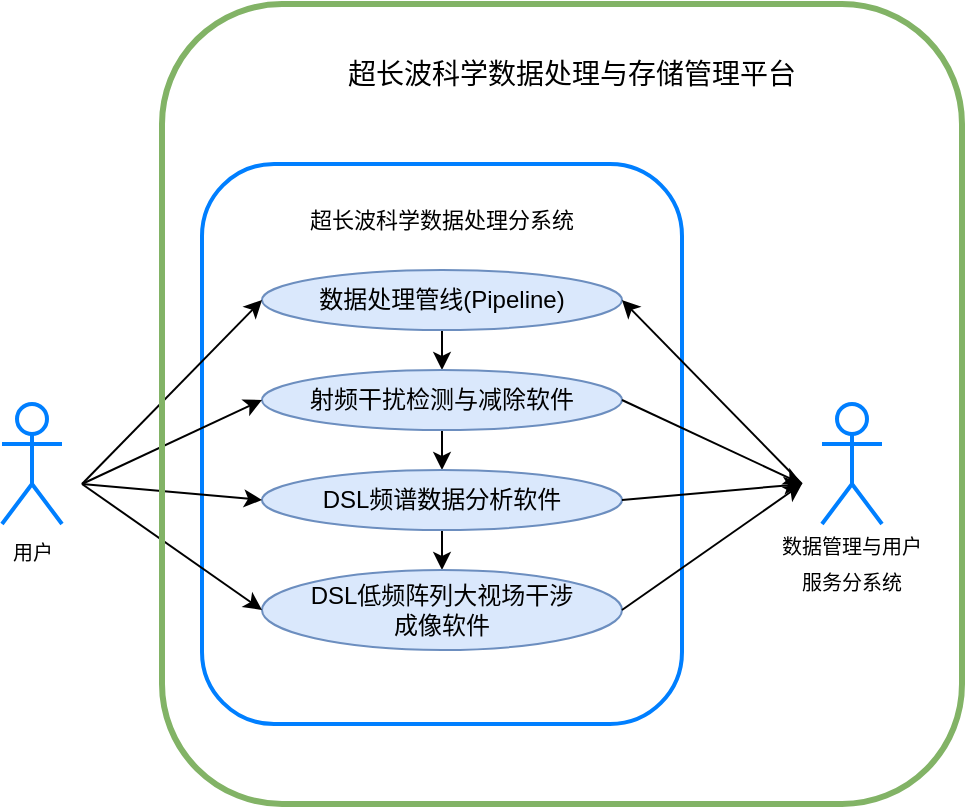 <mxfile version="26.0.5">
  <diagram name="Page-1" id="bOVUaEaNjyVzjH5R86AD">
    <mxGraphModel dx="1050" dy="643" grid="1" gridSize="10" guides="1" tooltips="1" connect="1" arrows="1" fold="1" page="1" pageScale="1" pageWidth="850" pageHeight="1100" math="0" shadow="0">
      <root>
        <mxCell id="0" />
        <mxCell id="1" parent="0" />
        <mxCell id="DycGgh1v0Zbwr9p_19RP-1" value="&lt;font style=&quot;font-size: 10px;&quot;&gt;用户&lt;/font&gt;" style="shape=umlActor;verticalLabelPosition=bottom;verticalAlign=top;html=1;outlineConnect=0;fillColor=none;strokeColor=#007FFF;strokeWidth=2;" vertex="1" parent="1">
          <mxGeometry x="140" y="260" width="30" height="60" as="geometry" />
        </mxCell>
        <mxCell id="DycGgh1v0Zbwr9p_19RP-2" value="" style="rounded=1;whiteSpace=wrap;html=1;fillColor=none;strokeColor=#007FFF;strokeWidth=2;" vertex="1" parent="1">
          <mxGeometry x="240" y="140" width="240" height="280" as="geometry" />
        </mxCell>
        <mxCell id="DycGgh1v0Zbwr9p_19RP-3" value="&lt;span style=&quot;text-align: start; font-family: DengXian;&quot; lang=&quot;ZH-CN&quot;&gt;&lt;font style=&quot;font-size: 11px;&quot;&gt;超长波科学数据处理分系统&lt;/font&gt;&lt;/span&gt;&lt;span style=&quot;text-align: start;&quot;&gt;&lt;/span&gt;" style="text;html=1;align=center;verticalAlign=middle;whiteSpace=wrap;rounded=0;fontSize=10;" vertex="1" parent="1">
          <mxGeometry x="280" y="153" width="160" height="30" as="geometry" />
        </mxCell>
        <mxCell id="DycGgh1v0Zbwr9p_19RP-4" style="edgeStyle=orthogonalEdgeStyle;rounded=0;orthogonalLoop=1;jettySize=auto;html=1;exitX=0.5;exitY=1;exitDx=0;exitDy=0;entryX=0.5;entryY=0;entryDx=0;entryDy=0;" edge="1" parent="1" source="DycGgh1v0Zbwr9p_19RP-5" target="DycGgh1v0Zbwr9p_19RP-7">
          <mxGeometry relative="1" as="geometry" />
        </mxCell>
        <mxCell id="DycGgh1v0Zbwr9p_19RP-5" value="数据处理管线(Pipeline)" style="ellipse;whiteSpace=wrap;html=1;fillColor=#dae8fc;strokeColor=#6c8ebf;" vertex="1" parent="1">
          <mxGeometry x="270" y="193" width="180" height="30" as="geometry" />
        </mxCell>
        <mxCell id="DycGgh1v0Zbwr9p_19RP-6" style="edgeStyle=orthogonalEdgeStyle;rounded=0;orthogonalLoop=1;jettySize=auto;html=1;exitX=0.5;exitY=1;exitDx=0;exitDy=0;entryX=0.5;entryY=0;entryDx=0;entryDy=0;" edge="1" parent="1" source="DycGgh1v0Zbwr9p_19RP-7" target="DycGgh1v0Zbwr9p_19RP-9">
          <mxGeometry relative="1" as="geometry" />
        </mxCell>
        <mxCell id="DycGgh1v0Zbwr9p_19RP-7" value="射频干扰检测与减除软件" style="ellipse;whiteSpace=wrap;html=1;fillColor=#dae8fc;strokeColor=#6c8ebf;" vertex="1" parent="1">
          <mxGeometry x="270" y="243" width="180" height="30" as="geometry" />
        </mxCell>
        <mxCell id="DycGgh1v0Zbwr9p_19RP-8" style="edgeStyle=orthogonalEdgeStyle;rounded=0;orthogonalLoop=1;jettySize=auto;html=1;exitX=0.5;exitY=1;exitDx=0;exitDy=0;entryX=0.5;entryY=0;entryDx=0;entryDy=0;" edge="1" parent="1" source="DycGgh1v0Zbwr9p_19RP-9" target="DycGgh1v0Zbwr9p_19RP-10">
          <mxGeometry relative="1" as="geometry" />
        </mxCell>
        <mxCell id="DycGgh1v0Zbwr9p_19RP-9" value="DSL频谱数据分析软件" style="ellipse;whiteSpace=wrap;html=1;fillColor=#dae8fc;strokeColor=#6c8ebf;" vertex="1" parent="1">
          <mxGeometry x="270" y="293" width="180" height="30" as="geometry" />
        </mxCell>
        <mxCell id="DycGgh1v0Zbwr9p_19RP-10" value="DSL低频阵列大视场干涉&lt;div&gt;成像软件&lt;/div&gt;" style="ellipse;whiteSpace=wrap;html=1;fillColor=#dae8fc;strokeColor=#6c8ebf;" vertex="1" parent="1">
          <mxGeometry x="270" y="343" width="180" height="40" as="geometry" />
        </mxCell>
        <mxCell id="DycGgh1v0Zbwr9p_19RP-11" value="" style="shape=umlActor;verticalLabelPosition=bottom;verticalAlign=top;html=1;outlineConnect=0;gradientColor=default;fillColor=none;strokeColor=#007FFF;strokeWidth=2;" vertex="1" parent="1">
          <mxGeometry x="550" y="260" width="30" height="60" as="geometry" />
        </mxCell>
        <mxCell id="DycGgh1v0Zbwr9p_19RP-12" value="&lt;span style=&quot;text-align: start; font-family: DengXian;&quot; lang=&quot;ZH-CN&quot;&gt;&lt;font style=&quot;font-size: 10px;&quot;&gt;数据管理与用户&lt;/font&gt;&lt;/span&gt;&lt;div&gt;&lt;span style=&quot;text-align: start; font-family: DengXian;&quot; lang=&quot;ZH-CN&quot;&gt;&lt;font style=&quot;font-size: 10px;&quot;&gt;服务分系统&lt;/font&gt;&lt;/span&gt;&lt;span style=&quot;font-size: medium; text-align: start;&quot;&gt;&lt;/span&gt;&lt;/div&gt;" style="text;html=1;align=center;verticalAlign=middle;whiteSpace=wrap;rounded=0;" vertex="1" parent="1">
          <mxGeometry x="520" y="325" width="90" height="30" as="geometry" />
        </mxCell>
        <mxCell id="DycGgh1v0Zbwr9p_19RP-13" value="" style="endArrow=classic;html=1;rounded=0;entryX=1;entryY=0.5;entryDx=0;entryDy=0;" edge="1" parent="1" target="DycGgh1v0Zbwr9p_19RP-5">
          <mxGeometry width="50" height="50" relative="1" as="geometry">
            <mxPoint x="540" y="300" as="sourcePoint" />
            <mxPoint x="450" y="390" as="targetPoint" />
          </mxGeometry>
        </mxCell>
        <mxCell id="DycGgh1v0Zbwr9p_19RP-14" value="" style="endArrow=classic;html=1;rounded=0;entryX=0;entryY=0.5;entryDx=0;entryDy=0;" edge="1" parent="1" target="DycGgh1v0Zbwr9p_19RP-5">
          <mxGeometry width="50" height="50" relative="1" as="geometry">
            <mxPoint x="180" y="300" as="sourcePoint" />
            <mxPoint x="450" y="390" as="targetPoint" />
          </mxGeometry>
        </mxCell>
        <mxCell id="DycGgh1v0Zbwr9p_19RP-15" value="" style="endArrow=classic;html=1;rounded=0;entryX=0;entryY=0.5;entryDx=0;entryDy=0;" edge="1" parent="1" target="DycGgh1v0Zbwr9p_19RP-7">
          <mxGeometry width="50" height="50" relative="1" as="geometry">
            <mxPoint x="180" y="300" as="sourcePoint" />
            <mxPoint x="450" y="390" as="targetPoint" />
          </mxGeometry>
        </mxCell>
        <mxCell id="DycGgh1v0Zbwr9p_19RP-16" value="" style="endArrow=classic;html=1;rounded=0;entryX=0;entryY=0.5;entryDx=0;entryDy=0;" edge="1" parent="1" target="DycGgh1v0Zbwr9p_19RP-9">
          <mxGeometry width="50" height="50" relative="1" as="geometry">
            <mxPoint x="180" y="300" as="sourcePoint" />
            <mxPoint x="450" y="390" as="targetPoint" />
          </mxGeometry>
        </mxCell>
        <mxCell id="DycGgh1v0Zbwr9p_19RP-17" value="" style="endArrow=classic;html=1;rounded=0;entryX=0;entryY=0.5;entryDx=0;entryDy=0;" edge="1" parent="1" target="DycGgh1v0Zbwr9p_19RP-10">
          <mxGeometry width="50" height="50" relative="1" as="geometry">
            <mxPoint x="180" y="300" as="sourcePoint" />
            <mxPoint x="450" y="390" as="targetPoint" />
          </mxGeometry>
        </mxCell>
        <mxCell id="DycGgh1v0Zbwr9p_19RP-18" value="" style="endArrow=classic;html=1;rounded=0;exitX=1;exitY=0.5;exitDx=0;exitDy=0;" edge="1" parent="1" source="DycGgh1v0Zbwr9p_19RP-10">
          <mxGeometry width="50" height="50" relative="1" as="geometry">
            <mxPoint x="400" y="440" as="sourcePoint" />
            <mxPoint x="540" y="300" as="targetPoint" />
          </mxGeometry>
        </mxCell>
        <mxCell id="DycGgh1v0Zbwr9p_19RP-19" value="" style="endArrow=classic;html=1;rounded=0;exitX=1;exitY=0.5;exitDx=0;exitDy=0;" edge="1" parent="1" source="DycGgh1v0Zbwr9p_19RP-9">
          <mxGeometry width="50" height="50" relative="1" as="geometry">
            <mxPoint x="400" y="440" as="sourcePoint" />
            <mxPoint x="540" y="300" as="targetPoint" />
          </mxGeometry>
        </mxCell>
        <mxCell id="DycGgh1v0Zbwr9p_19RP-20" value="" style="endArrow=classic;html=1;rounded=0;exitX=1;exitY=0.5;exitDx=0;exitDy=0;" edge="1" parent="1" source="DycGgh1v0Zbwr9p_19RP-7">
          <mxGeometry width="50" height="50" relative="1" as="geometry">
            <mxPoint x="400" y="360" as="sourcePoint" />
            <mxPoint x="540" y="300" as="targetPoint" />
          </mxGeometry>
        </mxCell>
        <mxCell id="DycGgh1v0Zbwr9p_19RP-21" value="" style="rounded=1;whiteSpace=wrap;html=1;fillColor=none;strokeColor=#82b366;strokeWidth=3;" vertex="1" parent="1">
          <mxGeometry x="220" y="60" width="400" height="400" as="geometry" />
        </mxCell>
        <mxCell id="DycGgh1v0Zbwr9p_19RP-22" value="&lt;font style=&quot;font-size: 14px;&quot;&gt;超长波科学数据处理与存储管理平台&lt;/font&gt;" style="text;html=1;align=center;verticalAlign=middle;whiteSpace=wrap;rounded=0;" vertex="1" parent="1">
          <mxGeometry x="280" y="70" width="290" height="50" as="geometry" />
        </mxCell>
      </root>
    </mxGraphModel>
  </diagram>
</mxfile>
